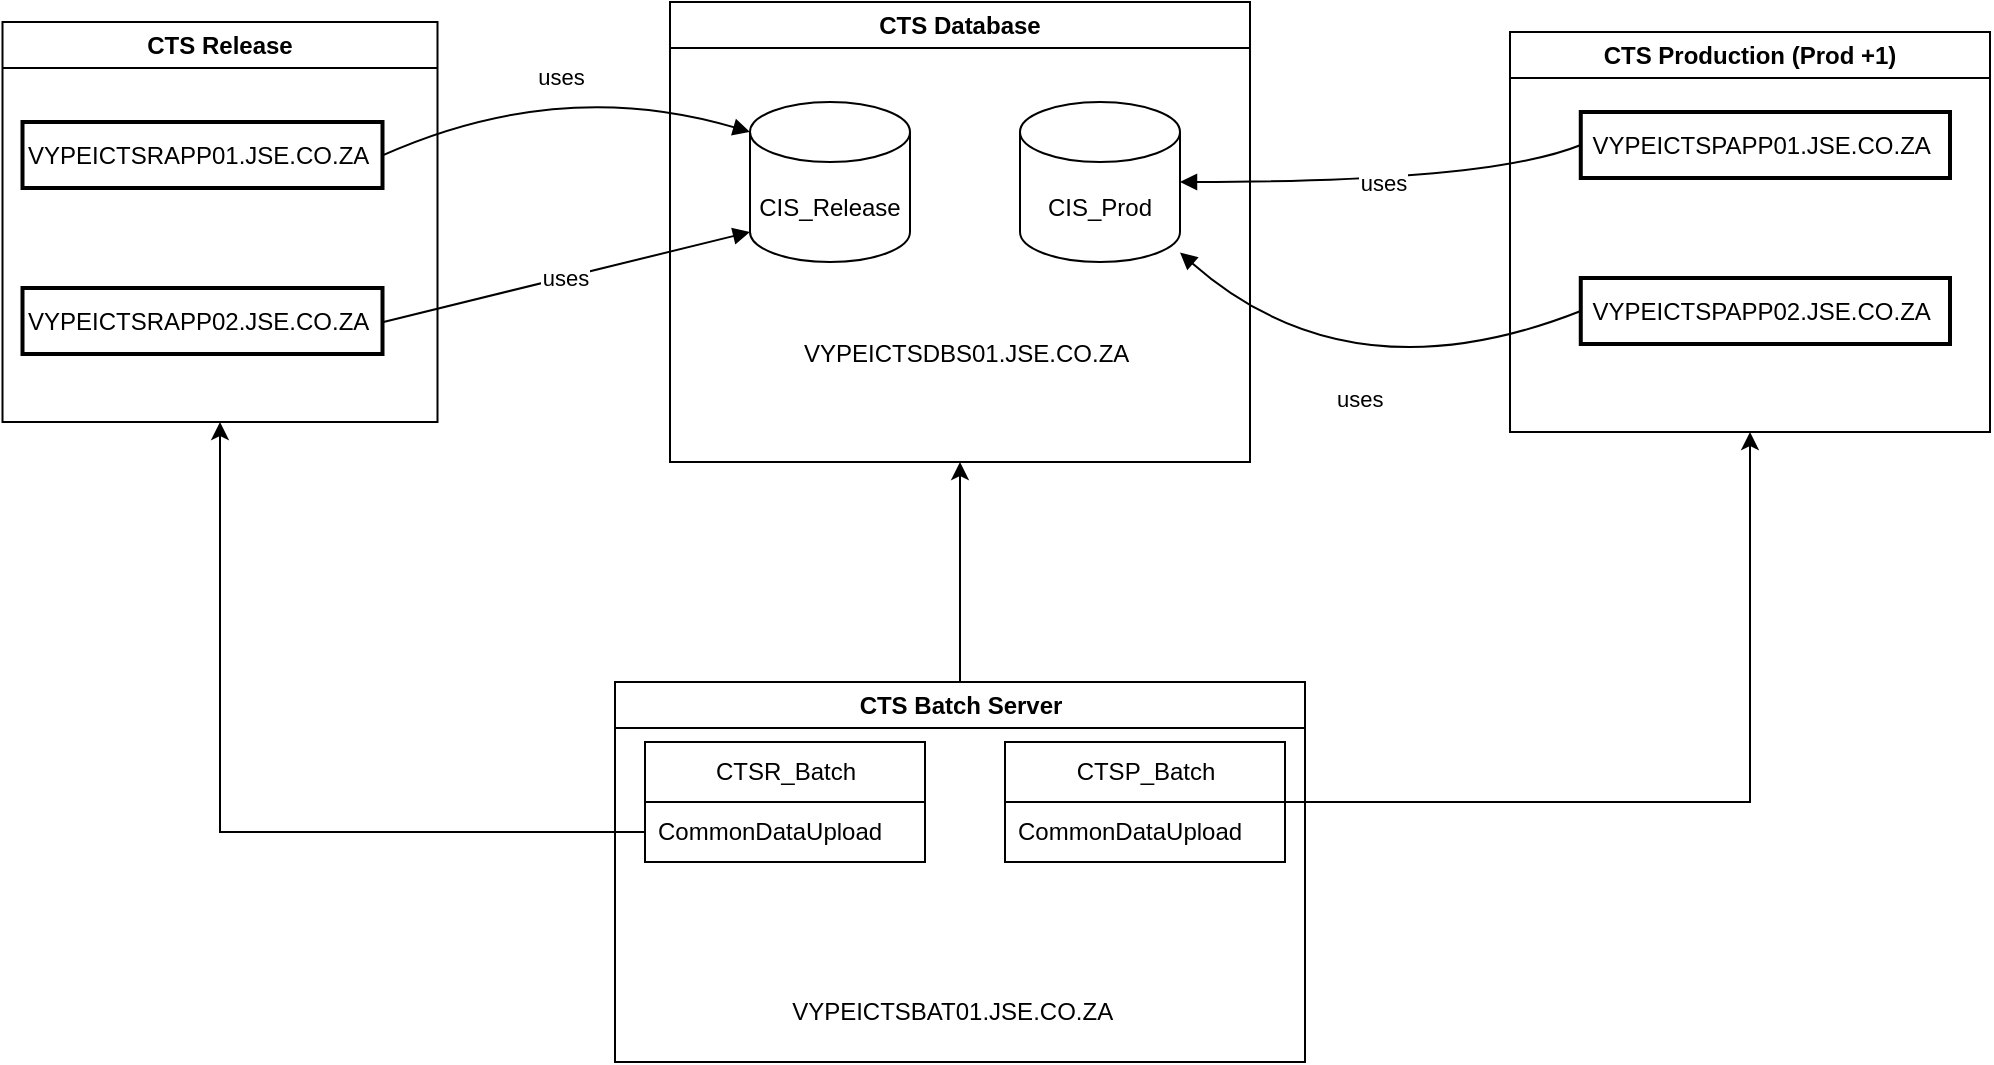 <mxfile version="21.2.1" type="github">
  <diagram name="Page-1" id="QKq4AHpZra5xfbNQWS_R">
    <mxGraphModel dx="1900" dy="1685" grid="1" gridSize="10" guides="1" tooltips="1" connect="1" arrows="1" fold="1" page="1" pageScale="1" pageWidth="850" pageHeight="1100" math="0" shadow="0">
      <root>
        <mxCell id="0" />
        <mxCell id="1" parent="0" />
        <mxCell id="KkRfMMAH-QFb7I6BU0pS-10" style="edgeStyle=orthogonalEdgeStyle;rounded=0;orthogonalLoop=1;jettySize=auto;html=1;entryX=0.5;entryY=1;entryDx=0;entryDy=0;exitX=0.5;exitY=0;exitDx=0;exitDy=0;" edge="1" parent="1" source="KkRfMMAH-QFb7I6BU0pS-48" target="KkRfMMAH-QFb7I6BU0pS-32">
          <mxGeometry relative="1" as="geometry">
            <mxPoint x="315" y="160" as="targetPoint" />
          </mxGeometry>
        </mxCell>
        <mxCell id="6" value="uses" style="curved=1;startArrow=none;endArrow=block;exitX=0.999;exitY=0.506;entryX=0;entryY=0;entryDx=0;entryDy=15;entryPerimeter=0;" parent="1" source="2" target="KkRfMMAH-QFb7I6BU0pS-22" edge="1">
          <mxGeometry relative="1" as="geometry">
            <Array as="points">
              <mxPoint x="115" y="17" />
            </Array>
            <mxPoint x="169.44" y="35.3" as="targetPoint" />
          </mxGeometry>
        </mxCell>
        <mxCell id="7" value="uses" style="curved=1;startArrow=none;endArrow=block;exitX=0.999;exitY=0.518;entryX=0;entryY=1;entryDx=0;entryDy=-15;entryPerimeter=0;" parent="1" source="4" target="KkRfMMAH-QFb7I6BU0pS-22" edge="1">
          <mxGeometry relative="1" as="geometry">
            <Array as="points" />
            <mxPoint x="170" y="105" as="targetPoint" />
          </mxGeometry>
        </mxCell>
        <mxCell id="KkRfMMAH-QFb7I6BU0pS-32" value="CTS Database" style="swimlane;whiteSpace=wrap;html=1;" vertex="1" parent="1">
          <mxGeometry x="170" y="-20" width="290" height="230" as="geometry" />
        </mxCell>
        <mxCell id="KkRfMMAH-QFb7I6BU0pS-22" value="CIS_Release" style="shape=cylinder3;whiteSpace=wrap;html=1;boundedLbl=1;backgroundOutline=1;size=15;" vertex="1" parent="KkRfMMAH-QFb7I6BU0pS-32">
          <mxGeometry x="40" y="50" width="80" height="80" as="geometry" />
        </mxCell>
        <mxCell id="KkRfMMAH-QFb7I6BU0pS-23" value="CIS_Prod" style="shape=cylinder3;whiteSpace=wrap;html=1;boundedLbl=1;backgroundOutline=1;size=15;" vertex="1" parent="KkRfMMAH-QFb7I6BU0pS-32">
          <mxGeometry x="175" y="50" width="80" height="80" as="geometry" />
        </mxCell>
        <mxCell id="KkRfMMAH-QFb7I6BU0pS-25" value="VYPEICTSDBS01.JSE.CO.ZA&amp;nbsp;" style="text;html=1;strokeColor=none;fillColor=none;align=center;verticalAlign=middle;whiteSpace=wrap;rounded=0;" vertex="1" parent="KkRfMMAH-QFb7I6BU0pS-32">
          <mxGeometry x="60" y="160" width="180" height="31" as="geometry" />
        </mxCell>
        <mxCell id="KkRfMMAH-QFb7I6BU0pS-33" value="uses" style="curved=1;startArrow=none;endArrow=block;entryX=1;entryY=0.5;entryDx=0;entryDy=0;entryPerimeter=0;exitX=0;exitY=0.5;exitDx=0;exitDy=0;" edge="1" parent="1" source="KkRfMMAH-QFb7I6BU0pS-18" target="KkRfMMAH-QFb7I6BU0pS-23">
          <mxGeometry relative="1" as="geometry">
            <Array as="points">
              <mxPoint x="580" y="70" />
            </Array>
            <mxPoint x="590" y="30" as="sourcePoint" />
            <mxPoint x="655" y="108" as="targetPoint" />
          </mxGeometry>
        </mxCell>
        <mxCell id="KkRfMMAH-QFb7I6BU0pS-34" value="uses" style="curved=1;startArrow=none;endArrow=block;exitX=0;exitY=0.5;exitDx=0;exitDy=0;" edge="1" parent="1" source="KkRfMMAH-QFb7I6BU0pS-19" target="KkRfMMAH-QFb7I6BU0pS-23">
          <mxGeometry relative="1" as="geometry">
            <Array as="points">
              <mxPoint x="510" y="180" />
            </Array>
            <mxPoint x="590" y="110" as="sourcePoint" />
            <mxPoint x="335" y="175" as="targetPoint" />
          </mxGeometry>
        </mxCell>
        <mxCell id="KkRfMMAH-QFb7I6BU0pS-35" value="CTS Release" style="swimlane;whiteSpace=wrap;html=1;" vertex="1" parent="1">
          <mxGeometry x="-163.75" y="-10" width="217.5" height="200" as="geometry" />
        </mxCell>
        <mxCell id="KkRfMMAH-QFb7I6BU0pS-11" value="" style="group" vertex="1" connectable="0" parent="KkRfMMAH-QFb7I6BU0pS-35">
          <mxGeometry x="10" y="50" width="180" height="116" as="geometry" />
        </mxCell>
        <mxCell id="2" value="VYPEICTSRAPP01.JSE.CO.ZA " style="whiteSpace=wrap;strokeWidth=2;" parent="KkRfMMAH-QFb7I6BU0pS-11" vertex="1">
          <mxGeometry width="180" height="33" as="geometry" />
        </mxCell>
        <mxCell id="4" value="VYPEICTSRAPP02.JSE.CO.ZA " style="whiteSpace=wrap;strokeWidth=2;" parent="KkRfMMAH-QFb7I6BU0pS-11" vertex="1">
          <mxGeometry y="83" width="180" height="33" as="geometry" />
        </mxCell>
        <mxCell id="KkRfMMAH-QFb7I6BU0pS-41" value="CTS Production (Prod +1)" style="swimlane;whiteSpace=wrap;html=1;" vertex="1" parent="1">
          <mxGeometry x="590" y="-5" width="240" height="200" as="geometry" />
        </mxCell>
        <mxCell id="KkRfMMAH-QFb7I6BU0pS-17" value="" style="group" vertex="1" connectable="0" parent="KkRfMMAH-QFb7I6BU0pS-41">
          <mxGeometry x="20" y="40" width="200" height="116" as="geometry" />
        </mxCell>
        <mxCell id="KkRfMMAH-QFb7I6BU0pS-18" value="VYPEICTSPAPP01.JSE.CO.ZA " style="whiteSpace=wrap;strokeWidth=2;" vertex="1" parent="KkRfMMAH-QFb7I6BU0pS-17">
          <mxGeometry x="15.385" width="184.615" height="33" as="geometry" />
        </mxCell>
        <mxCell id="KkRfMMAH-QFb7I6BU0pS-19" value="VYPEICTSPAPP02.JSE.CO.ZA " style="whiteSpace=wrap;strokeWidth=2;" vertex="1" parent="KkRfMMAH-QFb7I6BU0pS-17">
          <mxGeometry x="15.385" y="83" width="184.615" height="33" as="geometry" />
        </mxCell>
        <mxCell id="KkRfMMAH-QFb7I6BU0pS-48" value="CTS Batch Server" style="swimlane;whiteSpace=wrap;html=1;" vertex="1" parent="1">
          <mxGeometry x="142.5" y="320" width="345" height="190" as="geometry" />
        </mxCell>
        <mxCell id="KkRfMMAH-QFb7I6BU0pS-51" value="CTSR_Batch" style="swimlane;fontStyle=0;childLayout=stackLayout;horizontal=1;startSize=30;horizontalStack=0;resizeParent=1;resizeParentMax=0;resizeLast=0;collapsible=1;marginBottom=0;whiteSpace=wrap;html=1;" vertex="1" parent="KkRfMMAH-QFb7I6BU0pS-48">
          <mxGeometry x="15" y="30" width="140" height="60" as="geometry" />
        </mxCell>
        <mxCell id="KkRfMMAH-QFb7I6BU0pS-52" value="CommonDataUpload" style="text;strokeColor=none;fillColor=none;align=left;verticalAlign=middle;spacingLeft=4;spacingRight=4;overflow=hidden;points=[[0,0.5],[1,0.5]];portConstraint=eastwest;rotatable=0;whiteSpace=wrap;html=1;" vertex="1" parent="KkRfMMAH-QFb7I6BU0pS-51">
          <mxGeometry y="30" width="140" height="30" as="geometry" />
        </mxCell>
        <mxCell id="KkRfMMAH-QFb7I6BU0pS-55" value="VYPEICTSBAT01.JSE.CO.ZA&amp;nbsp;" style="text;html=1;strokeColor=none;fillColor=none;align=center;verticalAlign=middle;whiteSpace=wrap;rounded=0;" vertex="1" parent="KkRfMMAH-QFb7I6BU0pS-48">
          <mxGeometry x="85" y="150" width="170" height="30" as="geometry" />
        </mxCell>
        <mxCell id="KkRfMMAH-QFb7I6BU0pS-62" value="CTSP_Batch" style="swimlane;fontStyle=0;childLayout=stackLayout;horizontal=1;startSize=30;horizontalStack=0;resizeParent=1;resizeParentMax=0;resizeLast=0;collapsible=1;marginBottom=0;whiteSpace=wrap;html=1;" vertex="1" parent="KkRfMMAH-QFb7I6BU0pS-48">
          <mxGeometry x="195" y="30" width="140" height="60" as="geometry" />
        </mxCell>
        <mxCell id="KkRfMMAH-QFb7I6BU0pS-63" value="CommonDataUpload" style="text;strokeColor=none;fillColor=none;align=left;verticalAlign=middle;spacingLeft=4;spacingRight=4;overflow=hidden;points=[[0,0.5],[1,0.5]];portConstraint=eastwest;rotatable=0;whiteSpace=wrap;html=1;" vertex="1" parent="KkRfMMAH-QFb7I6BU0pS-62">
          <mxGeometry y="30" width="140" height="30" as="geometry" />
        </mxCell>
        <mxCell id="KkRfMMAH-QFb7I6BU0pS-64" style="edgeStyle=orthogonalEdgeStyle;rounded=0;orthogonalLoop=1;jettySize=auto;html=1;entryX=0.5;entryY=1;entryDx=0;entryDy=0;" edge="1" parent="1" source="KkRfMMAH-QFb7I6BU0pS-62" target="KkRfMMAH-QFb7I6BU0pS-41">
          <mxGeometry relative="1" as="geometry" />
        </mxCell>
        <mxCell id="KkRfMMAH-QFb7I6BU0pS-65" style="edgeStyle=orthogonalEdgeStyle;rounded=0;orthogonalLoop=1;jettySize=auto;html=1;entryX=0.5;entryY=1;entryDx=0;entryDy=0;" edge="1" parent="1" source="KkRfMMAH-QFb7I6BU0pS-52" target="KkRfMMAH-QFb7I6BU0pS-35">
          <mxGeometry relative="1" as="geometry" />
        </mxCell>
      </root>
    </mxGraphModel>
  </diagram>
</mxfile>
